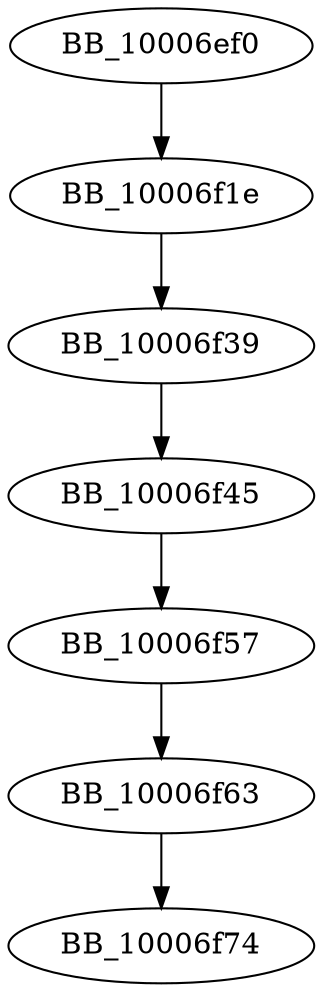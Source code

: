 DiGraph sub_10006EF0{
BB_10006ef0->BB_10006f1e
BB_10006f1e->BB_10006f39
BB_10006f39->BB_10006f45
BB_10006f45->BB_10006f57
BB_10006f57->BB_10006f63
BB_10006f63->BB_10006f74
}
